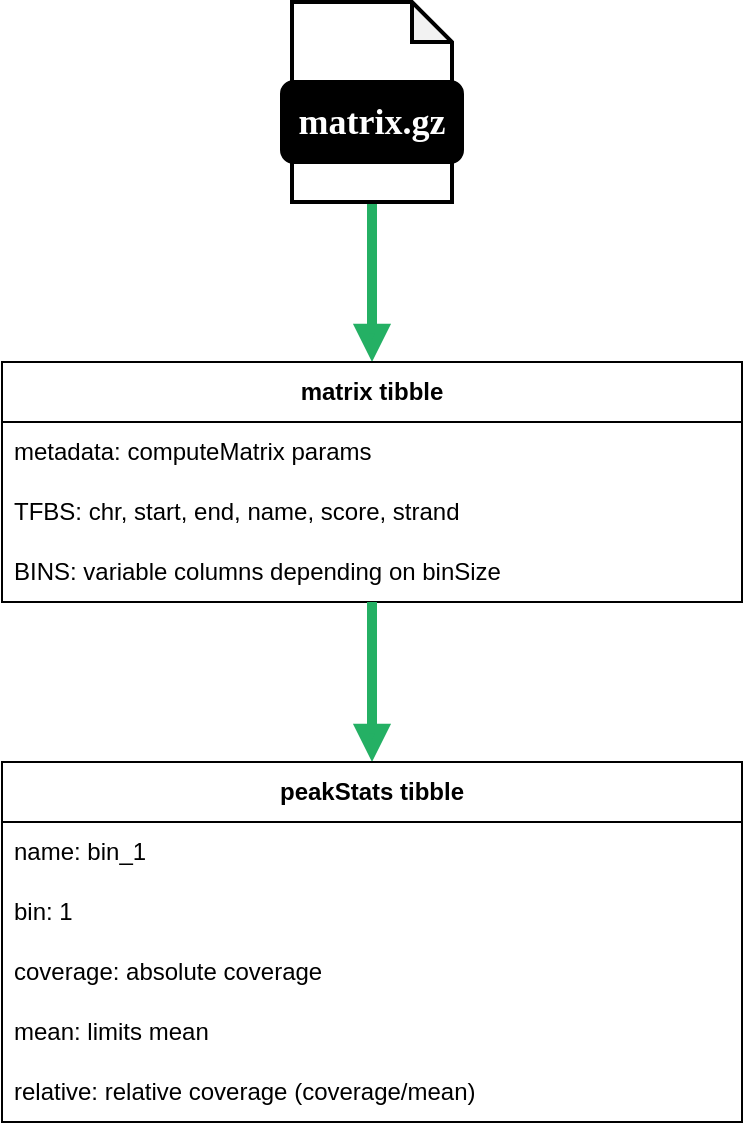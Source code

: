 <mxfile version="22.1.2" type="device">
  <diagram name="Page-1" id="dlmqyly-H2a-5iTe8RJQ">
    <mxGraphModel dx="1434" dy="854" grid="1" gridSize="10" guides="1" tooltips="1" connect="1" arrows="1" fold="1" page="1" pageScale="1" pageWidth="900" pageHeight="1600" math="0" shadow="0">
      <root>
        <mxCell id="0" />
        <mxCell id="1" parent="0" />
        <mxCell id="0cHogM5kNCRV6K-9RjzG-4" value="" style="endArrow=block;html=1;rounded=1;strokeWidth=5;strokeColor=#24B064;exitX=0.5;exitY=1;exitDx=0;exitDy=0;endFill=1;exitPerimeter=0;entryX=0.5;entryY=0;entryDx=0;entryDy=0;" edge="1" parent="1" source="0cHogM5kNCRV6K-9RjzG-2" target="0cHogM5kNCRV6K-9RjzG-6">
          <mxGeometry width="50" height="50" relative="1" as="geometry">
            <mxPoint x="490" y="320" as="sourcePoint" />
            <mxPoint x="170" y="190" as="targetPoint" />
          </mxGeometry>
        </mxCell>
        <mxCell id="0cHogM5kNCRV6K-9RjzG-1" value="" style="group" vertex="1" connectable="0" parent="1">
          <mxGeometry x="180" y="20" width="90" height="100" as="geometry" />
        </mxCell>
        <mxCell id="0cHogM5kNCRV6K-9RjzG-2" value="" style="shape=note;whiteSpace=wrap;html=1;backgroundOutline=1;darkOpacity=0.05;rounded=1;size=20;strokeWidth=2;" vertex="1" parent="0cHogM5kNCRV6K-9RjzG-1">
          <mxGeometry x="5" width="80" height="100" as="geometry" />
        </mxCell>
        <mxCell id="0cHogM5kNCRV6K-9RjzG-3" value="&lt;font data-font-src=&quot;https://fonts.googleapis.com/css?family=Maven+Pro&quot; face=&quot;Maven Pro&quot; color=&quot;#ffffff&quot;&gt;&lt;b&gt;&lt;font style=&quot;font-size: 18px;&quot;&gt;matrix.gz&lt;/font&gt;&lt;/b&gt;&lt;/font&gt;" style="rounded=1;whiteSpace=wrap;html=1;strokeWidth=2;fillColor=#000000;" vertex="1" parent="0cHogM5kNCRV6K-9RjzG-1">
          <mxGeometry y="40" width="90" height="40" as="geometry" />
        </mxCell>
        <mxCell id="0cHogM5kNCRV6K-9RjzG-6" value="&lt;b&gt;matrix tibble&lt;/b&gt;" style="swimlane;fontStyle=0;childLayout=stackLayout;horizontal=1;startSize=30;horizontalStack=0;resizeParent=1;resizeParentMax=0;resizeLast=0;collapsible=1;marginBottom=0;whiteSpace=wrap;html=1;" vertex="1" parent="1">
          <mxGeometry x="40" y="200" width="370" height="120" as="geometry" />
        </mxCell>
        <mxCell id="0cHogM5kNCRV6K-9RjzG-7" value="metadata: computeMatrix params" style="text;strokeColor=none;fillColor=none;align=left;verticalAlign=middle;spacingLeft=4;spacingRight=4;overflow=hidden;points=[[0,0.5],[1,0.5]];portConstraint=eastwest;rotatable=0;whiteSpace=wrap;html=1;" vertex="1" parent="0cHogM5kNCRV6K-9RjzG-6">
          <mxGeometry y="30" width="370" height="30" as="geometry" />
        </mxCell>
        <mxCell id="0cHogM5kNCRV6K-9RjzG-8" value="TFBS: chr, start, end, name, score, strand" style="text;strokeColor=none;fillColor=none;align=left;verticalAlign=middle;spacingLeft=4;spacingRight=4;overflow=hidden;points=[[0,0.5],[1,0.5]];portConstraint=eastwest;rotatable=0;whiteSpace=wrap;html=1;" vertex="1" parent="0cHogM5kNCRV6K-9RjzG-6">
          <mxGeometry y="60" width="370" height="30" as="geometry" />
        </mxCell>
        <mxCell id="0cHogM5kNCRV6K-9RjzG-9" value="BINS: variable columns depending on binSize" style="text;strokeColor=none;fillColor=none;align=left;verticalAlign=middle;spacingLeft=4;spacingRight=4;overflow=hidden;points=[[0,0.5],[1,0.5]];portConstraint=eastwest;rotatable=0;whiteSpace=wrap;html=1;" vertex="1" parent="0cHogM5kNCRV6K-9RjzG-6">
          <mxGeometry y="90" width="370" height="30" as="geometry" />
        </mxCell>
        <mxCell id="0cHogM5kNCRV6K-9RjzG-11" value="" style="endArrow=block;html=1;rounded=1;strokeWidth=5;strokeColor=#24B064;endFill=1;entryX=0.5;entryY=0;entryDx=0;entryDy=0;" edge="1" parent="1" source="0cHogM5kNCRV6K-9RjzG-9" target="0cHogM5kNCRV6K-9RjzG-12">
          <mxGeometry width="50" height="50" relative="1" as="geometry">
            <mxPoint x="450" y="280" as="sourcePoint" />
            <mxPoint x="457" y="300" as="targetPoint" />
          </mxGeometry>
        </mxCell>
        <mxCell id="0cHogM5kNCRV6K-9RjzG-12" value="&lt;b&gt;peakStats tibble&lt;/b&gt;" style="swimlane;fontStyle=0;childLayout=stackLayout;horizontal=1;startSize=30;horizontalStack=0;resizeParent=1;resizeParentMax=0;resizeLast=0;collapsible=1;marginBottom=0;whiteSpace=wrap;html=1;" vertex="1" parent="1">
          <mxGeometry x="40" y="400" width="370" height="180" as="geometry" />
        </mxCell>
        <mxCell id="0cHogM5kNCRV6K-9RjzG-13" value="name: bin_1" style="text;strokeColor=none;fillColor=none;align=left;verticalAlign=middle;spacingLeft=4;spacingRight=4;overflow=hidden;points=[[0,0.5],[1,0.5]];portConstraint=eastwest;rotatable=0;whiteSpace=wrap;html=1;" vertex="1" parent="0cHogM5kNCRV6K-9RjzG-12">
          <mxGeometry y="30" width="370" height="30" as="geometry" />
        </mxCell>
        <mxCell id="0cHogM5kNCRV6K-9RjzG-14" value="bin: 1" style="text;strokeColor=none;fillColor=none;align=left;verticalAlign=middle;spacingLeft=4;spacingRight=4;overflow=hidden;points=[[0,0.5],[1,0.5]];portConstraint=eastwest;rotatable=0;whiteSpace=wrap;html=1;" vertex="1" parent="0cHogM5kNCRV6K-9RjzG-12">
          <mxGeometry y="60" width="370" height="30" as="geometry" />
        </mxCell>
        <mxCell id="0cHogM5kNCRV6K-9RjzG-15" value="coverage: absolute coverage" style="text;strokeColor=none;fillColor=none;align=left;verticalAlign=middle;spacingLeft=4;spacingRight=4;overflow=hidden;points=[[0,0.5],[1,0.5]];portConstraint=eastwest;rotatable=0;whiteSpace=wrap;html=1;" vertex="1" parent="0cHogM5kNCRV6K-9RjzG-12">
          <mxGeometry y="90" width="370" height="30" as="geometry" />
        </mxCell>
        <mxCell id="0cHogM5kNCRV6K-9RjzG-26" value="mean: limits mean" style="text;strokeColor=none;fillColor=none;align=left;verticalAlign=middle;spacingLeft=4;spacingRight=4;overflow=hidden;points=[[0,0.5],[1,0.5]];portConstraint=eastwest;rotatable=0;whiteSpace=wrap;html=1;" vertex="1" parent="0cHogM5kNCRV6K-9RjzG-12">
          <mxGeometry y="120" width="370" height="30" as="geometry" />
        </mxCell>
        <mxCell id="0cHogM5kNCRV6K-9RjzG-27" value="relative: relative coverage (coverage/mean)" style="text;strokeColor=none;fillColor=none;align=left;verticalAlign=middle;spacingLeft=4;spacingRight=4;overflow=hidden;points=[[0,0.5],[1,0.5]];portConstraint=eastwest;rotatable=0;whiteSpace=wrap;html=1;" vertex="1" parent="0cHogM5kNCRV6K-9RjzG-12">
          <mxGeometry y="150" width="370" height="30" as="geometry" />
        </mxCell>
      </root>
    </mxGraphModel>
  </diagram>
</mxfile>
